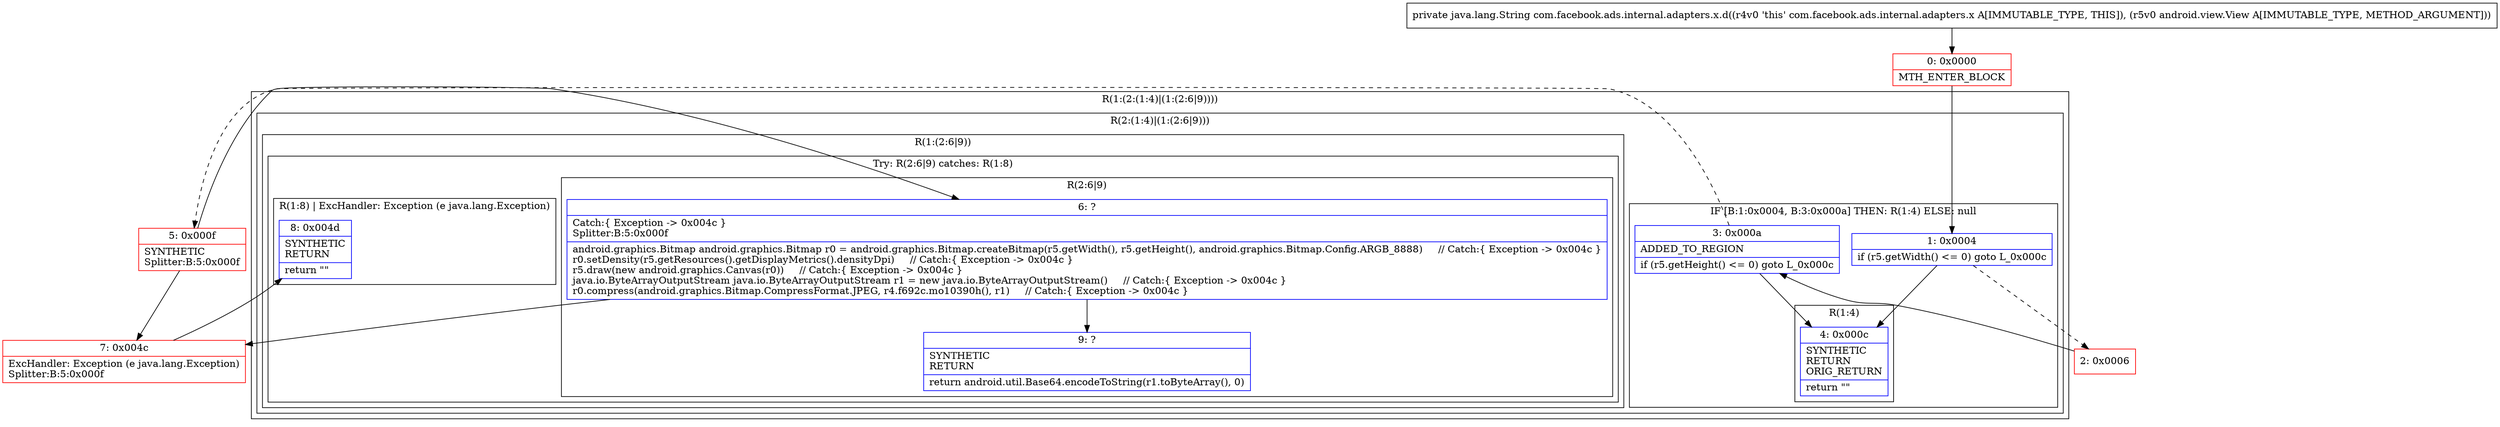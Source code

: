digraph "CFG forcom.facebook.ads.internal.adapters.x.d(Landroid\/view\/View;)Ljava\/lang\/String;" {
subgraph cluster_Region_943412012 {
label = "R(1:(2:(1:4)|(1:(2:6|9))))";
node [shape=record,color=blue];
subgraph cluster_Region_1544265925 {
label = "R(2:(1:4)|(1:(2:6|9)))";
node [shape=record,color=blue];
subgraph cluster_IfRegion_728172573 {
label = "IF [B:1:0x0004, B:3:0x000a] THEN: R(1:4) ELSE: null";
node [shape=record,color=blue];
Node_1 [shape=record,label="{1\:\ 0x0004|if (r5.getWidth() \<= 0) goto L_0x000c\l}"];
Node_3 [shape=record,label="{3\:\ 0x000a|ADDED_TO_REGION\l|if (r5.getHeight() \<= 0) goto L_0x000c\l}"];
subgraph cluster_Region_1607907327 {
label = "R(1:4)";
node [shape=record,color=blue];
Node_4 [shape=record,label="{4\:\ 0x000c|SYNTHETIC\lRETURN\lORIG_RETURN\l|return \"\"\l}"];
}
}
subgraph cluster_Region_1033256218 {
label = "R(1:(2:6|9))";
node [shape=record,color=blue];
subgraph cluster_TryCatchRegion_1008386021 {
label = "Try: R(2:6|9) catches: R(1:8)";
node [shape=record,color=blue];
subgraph cluster_Region_1408357279 {
label = "R(2:6|9)";
node [shape=record,color=blue];
Node_6 [shape=record,label="{6\:\ ?|Catch:\{ Exception \-\> 0x004c \}\lSplitter:B:5:0x000f\l|android.graphics.Bitmap android.graphics.Bitmap r0 = android.graphics.Bitmap.createBitmap(r5.getWidth(), r5.getHeight(), android.graphics.Bitmap.Config.ARGB_8888)     \/\/ Catch:\{ Exception \-\> 0x004c \}\lr0.setDensity(r5.getResources().getDisplayMetrics().densityDpi)     \/\/ Catch:\{ Exception \-\> 0x004c \}\lr5.draw(new android.graphics.Canvas(r0))     \/\/ Catch:\{ Exception \-\> 0x004c \}\ljava.io.ByteArrayOutputStream java.io.ByteArrayOutputStream r1 = new java.io.ByteArrayOutputStream()     \/\/ Catch:\{ Exception \-\> 0x004c \}\lr0.compress(android.graphics.Bitmap.CompressFormat.JPEG, r4.f692c.mo10390h(), r1)     \/\/ Catch:\{ Exception \-\> 0x004c \}\l}"];
Node_9 [shape=record,label="{9\:\ ?|SYNTHETIC\lRETURN\l|return android.util.Base64.encodeToString(r1.toByteArray(), 0)\l}"];
}
subgraph cluster_Region_799960987 {
label = "R(1:8) | ExcHandler: Exception (e java.lang.Exception)\l";
node [shape=record,color=blue];
Node_8 [shape=record,label="{8\:\ 0x004d|SYNTHETIC\lRETURN\l|return \"\"\l}"];
}
}
}
}
}
subgraph cluster_Region_799960987 {
label = "R(1:8) | ExcHandler: Exception (e java.lang.Exception)\l";
node [shape=record,color=blue];
Node_8 [shape=record,label="{8\:\ 0x004d|SYNTHETIC\lRETURN\l|return \"\"\l}"];
}
Node_0 [shape=record,color=red,label="{0\:\ 0x0000|MTH_ENTER_BLOCK\l}"];
Node_2 [shape=record,color=red,label="{2\:\ 0x0006}"];
Node_5 [shape=record,color=red,label="{5\:\ 0x000f|SYNTHETIC\lSplitter:B:5:0x000f\l}"];
Node_7 [shape=record,color=red,label="{7\:\ 0x004c|ExcHandler: Exception (e java.lang.Exception)\lSplitter:B:5:0x000f\l}"];
MethodNode[shape=record,label="{private java.lang.String com.facebook.ads.internal.adapters.x.d((r4v0 'this' com.facebook.ads.internal.adapters.x A[IMMUTABLE_TYPE, THIS]), (r5v0 android.view.View A[IMMUTABLE_TYPE, METHOD_ARGUMENT])) }"];
MethodNode -> Node_0;
Node_1 -> Node_2[style=dashed];
Node_1 -> Node_4;
Node_3 -> Node_4;
Node_3 -> Node_5[style=dashed];
Node_6 -> Node_7;
Node_6 -> Node_9;
Node_0 -> Node_1;
Node_2 -> Node_3;
Node_5 -> Node_6;
Node_5 -> Node_7;
Node_7 -> Node_8;
}

